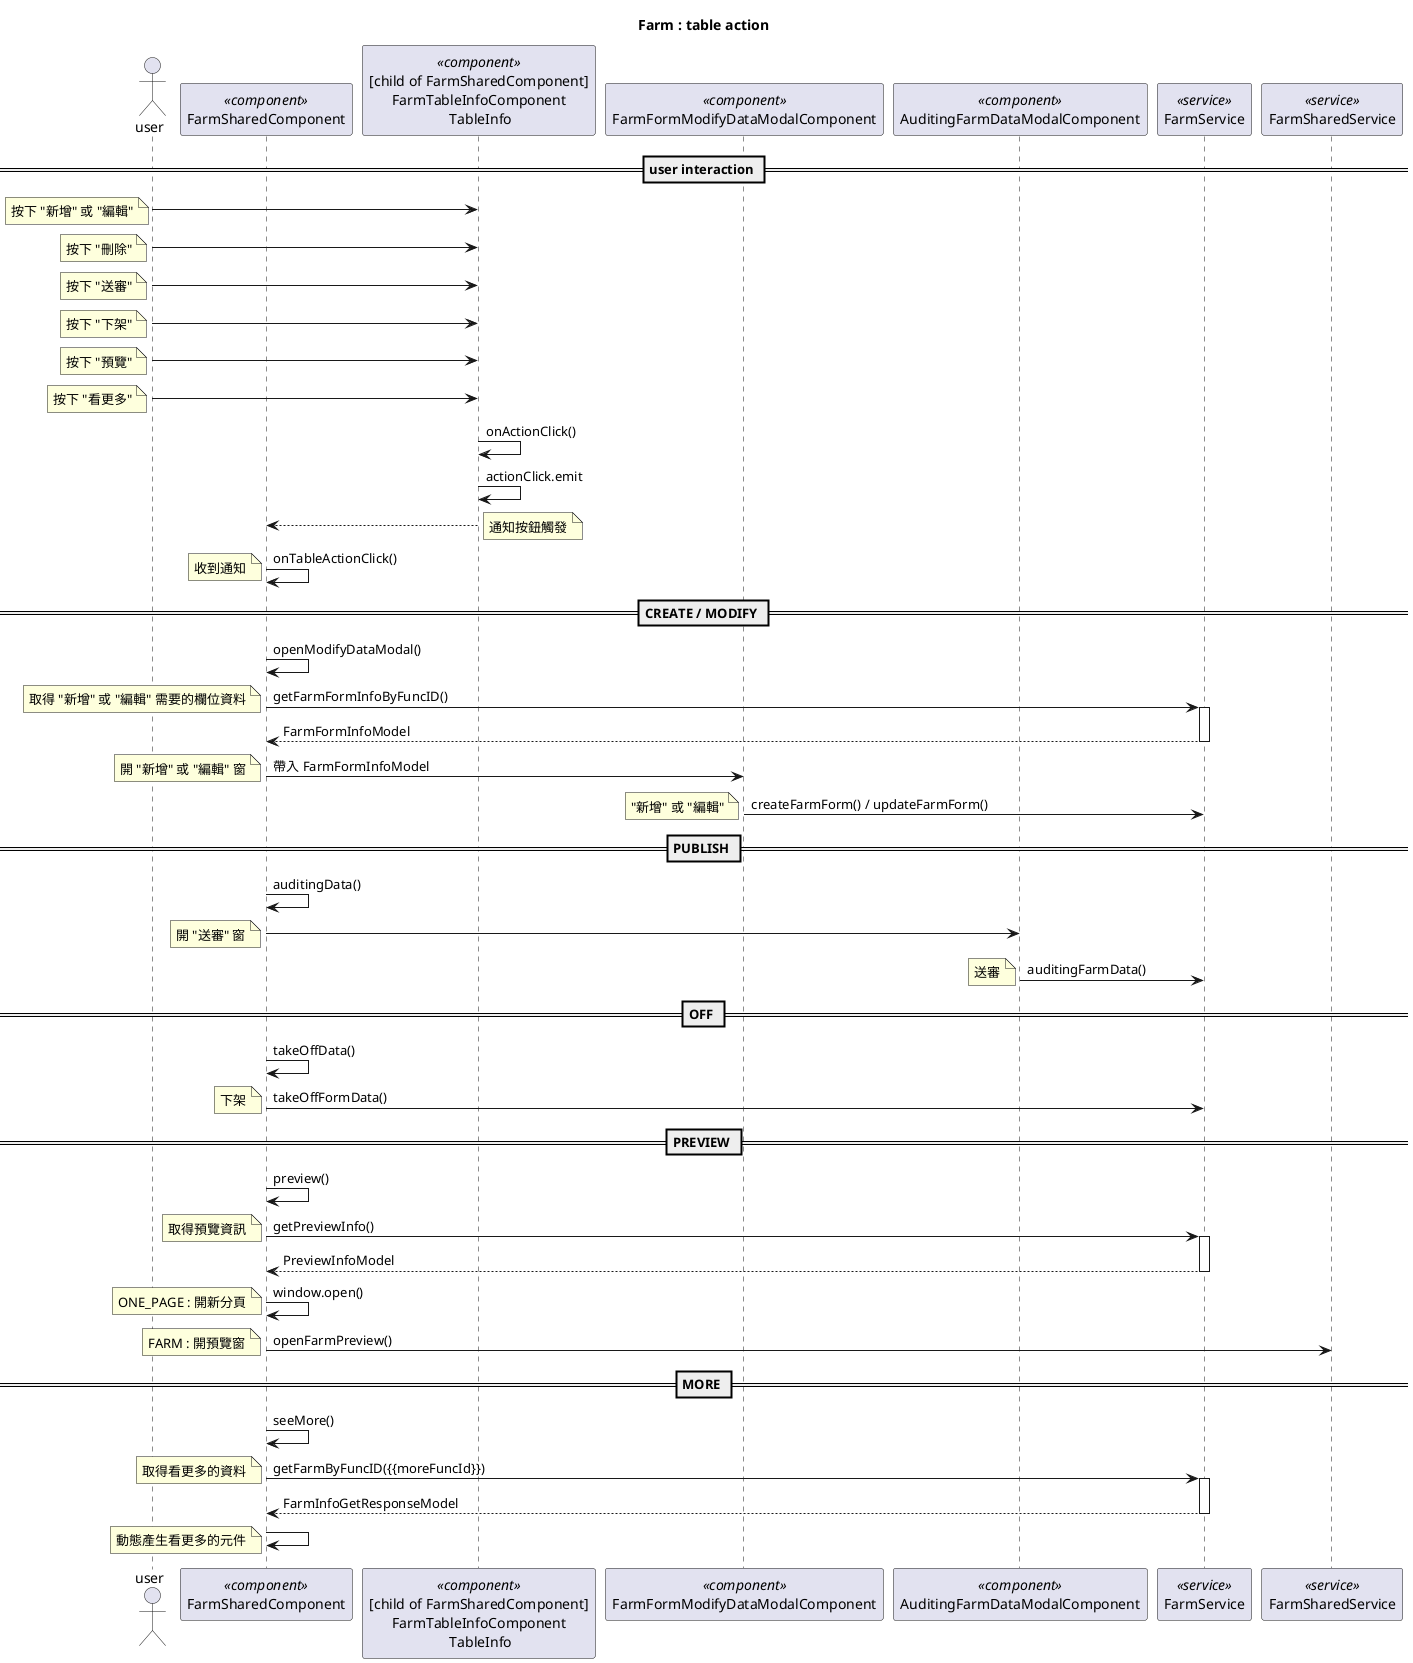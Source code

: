 @startuml
Title Farm : table action

actor user
participant "FarmSharedComponent" as main << component >>
participant "[child of FarmSharedComponent]\nFarmTableInfoComponent\n TableInfo" as tableInfo << component >>
participant "FarmFormModifyDataModalComponent" as modifyDataModal << component >>
participant "AuditingFarmDataModalComponent" as auditingModal << component >>
participant "FarmService" as farmService << service >>
participant "FarmSharedService" as farmSharedService << service >>

== user interaction ==
user -> tableInfo
note left: 按下 "新增" 或 "編輯"
user -> tableInfo
note left: 按下 "刪除"
user -> tableInfo
note left: 按下 "送審"
user -> tableInfo
note left: 按下 "下架"
user -> tableInfo
note left: 按下 "預覽"
user -> tableInfo
note left: 按下 "看更多"
tableInfo -> tableInfo: onActionClick()
tableInfo -> tableInfo: actionClick.emit
tableInfo --> main
note right: 通知按鈕觸發
main -> main: onTableActionClick()
note left: 收到通知

== CREATE / MODIFY ==
main -> main: openModifyDataModal()
main -> farmService: getFarmFormInfoByFuncID()
activate farmService
note left: 取得 "新增" 或 "編輯" 需要的欄位資料
return FarmFormInfoModel
main -> modifyDataModal: 帶入 FarmFormInfoModel
note left: 開 "新增" 或 "編輯" 窗
modifyDataModal -> farmService: createFarmForm() / updateFarmForm()
note left: "新增" 或 "編輯"

' == DELETE ==

== PUBLISH ==
main -> main: auditingData()
main -> auditingModal
note left: 開 "送審" 窗
auditingModal -> farmService: auditingFarmData()
note left: 送審

== OFF ==
main -> main: takeOffData()
main -> farmService: takeOffFormData()
note left: 下架

== PREVIEW ==
main -> main: preview()
main -> farmService: getPreviewInfo()
activate farmService
note left: 取得預覽資訊
return PreviewInfoModel
main -> main: window.open()
note left: ONE_PAGE : 開新分頁
main -> farmSharedService: openFarmPreview()
note left: FARM : 開預覽窗

== MORE ==
main -> main: seeMore()
main -> farmService: getFarmByFuncID({{moreFuncId}})
note left: 取得看更多的資料
activate farmService
return FarmInfoGetResponseModel
main -> main
note left: 動態產生看更多的元件

@enduml